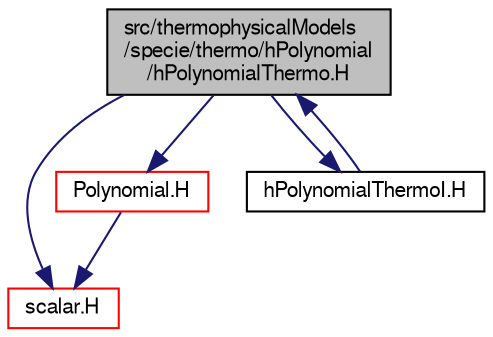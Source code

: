 digraph "src/thermophysicalModels/specie/thermo/hPolynomial/hPolynomialThermo.H"
{
  bgcolor="transparent";
  edge [fontname="FreeSans",fontsize="10",labelfontname="FreeSans",labelfontsize="10"];
  node [fontname="FreeSans",fontsize="10",shape=record];
  Node0 [label="src/thermophysicalModels\l/specie/thermo/hPolynomial\l/hPolynomialThermo.H",height=0.2,width=0.4,color="black", fillcolor="grey75", style="filled", fontcolor="black"];
  Node0 -> Node1 [color="midnightblue",fontsize="10",style="solid",fontname="FreeSans"];
  Node1 [label="scalar.H",height=0.2,width=0.4,color="red",URL="$a12533.html"];
  Node0 -> Node24 [color="midnightblue",fontsize="10",style="solid",fontname="FreeSans"];
  Node24 [label="Polynomial.H",height=0.2,width=0.4,color="red",URL="$a12296.html"];
  Node24 -> Node1 [color="midnightblue",fontsize="10",style="solid",fontname="FreeSans"];
  Node0 -> Node44 [color="midnightblue",fontsize="10",style="solid",fontname="FreeSans"];
  Node44 [label="hPolynomialThermoI.H",height=0.2,width=0.4,color="black",URL="$a16637.html"];
  Node44 -> Node0 [color="midnightblue",fontsize="10",style="solid",fontname="FreeSans"];
}
